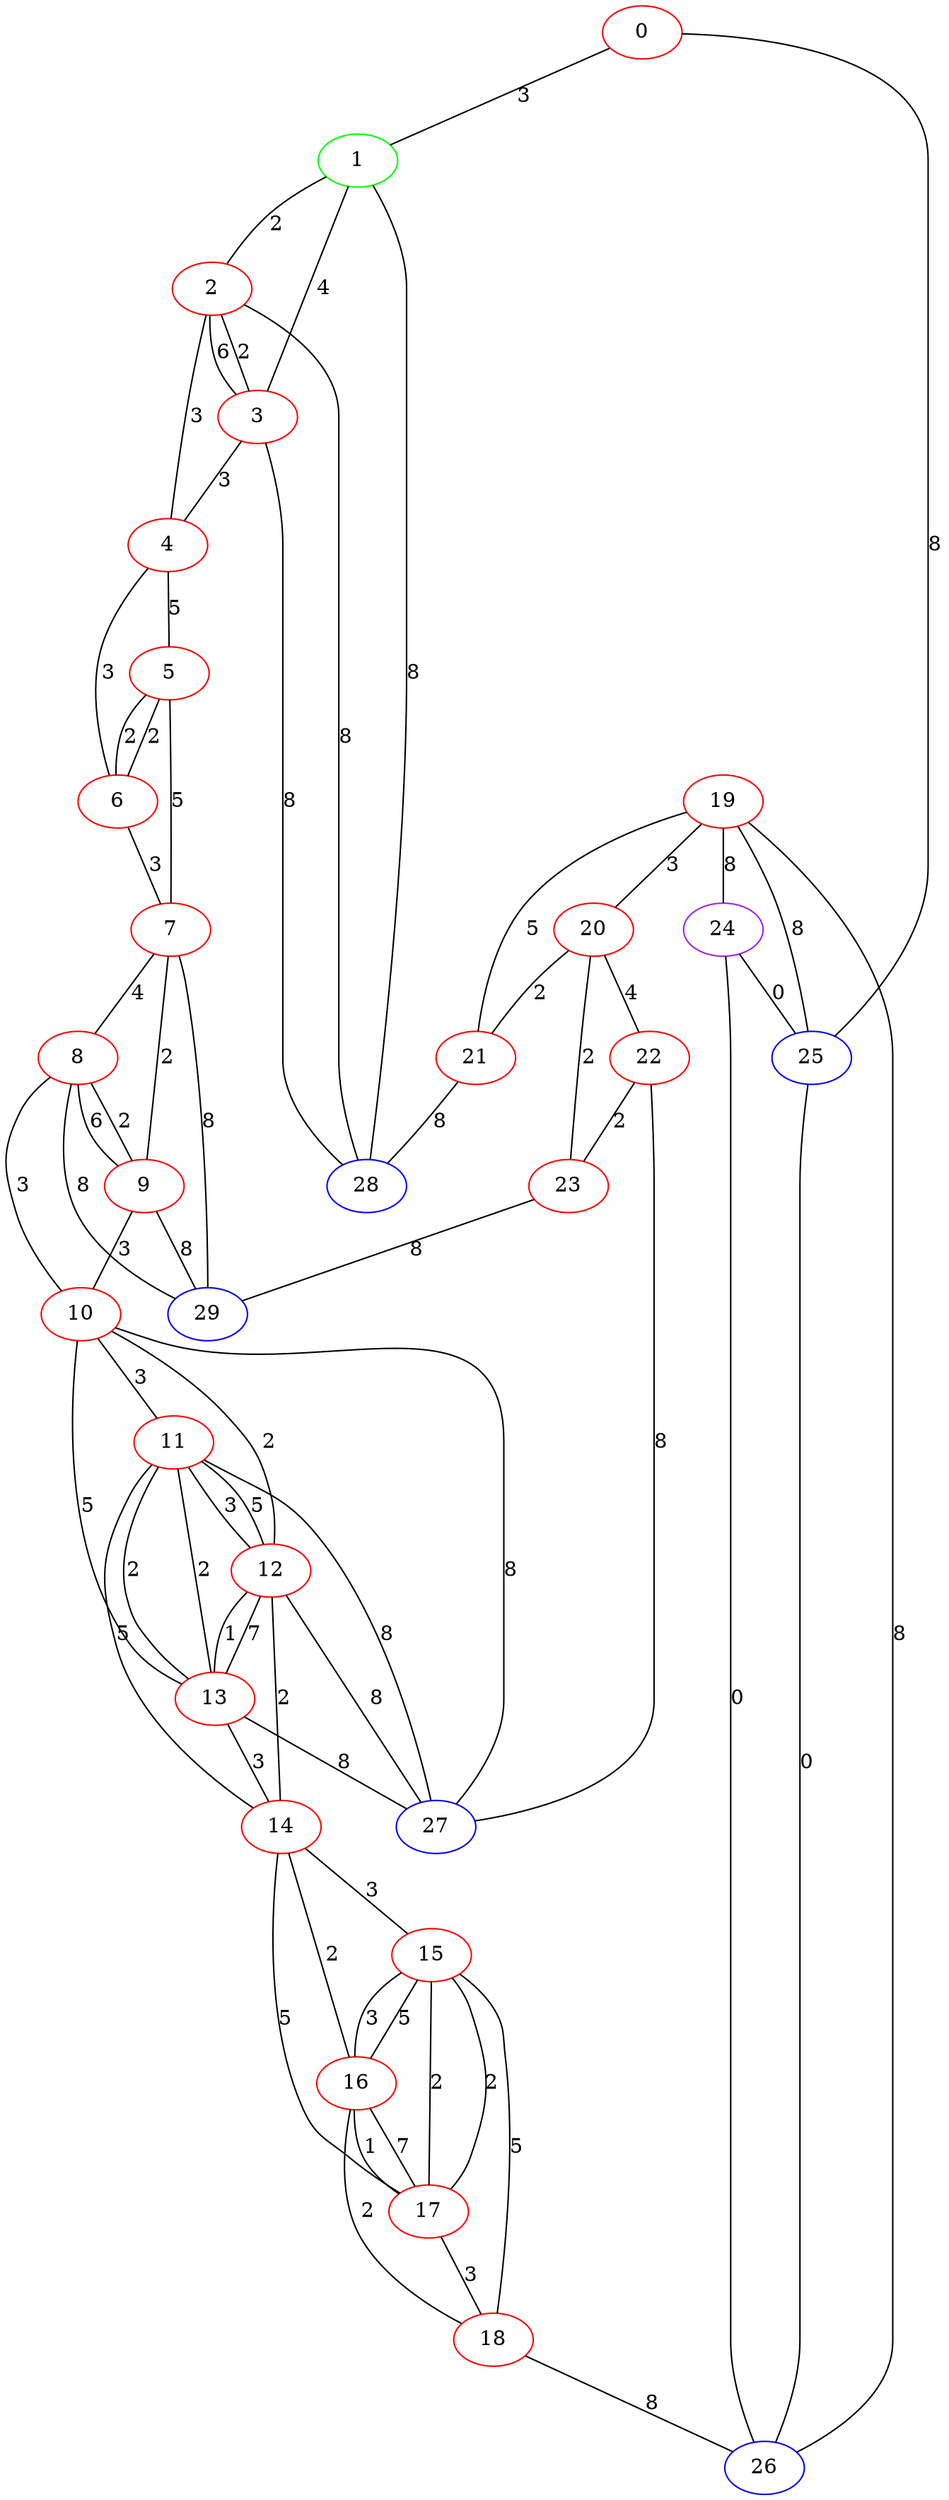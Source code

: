 graph "" {
0 [color=red, weight=1];
1 [color=green, weight=2];
2 [color=red, weight=1];
3 [color=red, weight=1];
4 [color=red, weight=1];
5 [color=red, weight=1];
6 [color=red, weight=1];
7 [color=red, weight=1];
8 [color=red, weight=1];
9 [color=red, weight=1];
10 [color=red, weight=1];
11 [color=red, weight=1];
12 [color=red, weight=1];
13 [color=red, weight=1];
14 [color=red, weight=1];
15 [color=red, weight=1];
16 [color=red, weight=1];
17 [color=red, weight=1];
18 [color=red, weight=1];
19 [color=red, weight=1];
20 [color=red, weight=1];
21 [color=red, weight=1];
22 [color=red, weight=1];
23 [color=red, weight=1];
24 [color=purple, weight=4];
25 [color=blue, weight=3];
26 [color=blue, weight=3];
27 [color=blue, weight=3];
28 [color=blue, weight=3];
29 [color=blue, weight=3];
0 -- 1  [key=0, label=3];
0 -- 25  [key=0, label=8];
1 -- 2  [key=0, label=2];
1 -- 3  [key=0, label=4];
1 -- 28  [key=0, label=8];
2 -- 3  [key=0, label=6];
2 -- 3  [key=1, label=2];
2 -- 4  [key=0, label=3];
2 -- 28  [key=0, label=8];
3 -- 4  [key=0, label=3];
3 -- 28  [key=0, label=8];
4 -- 5  [key=0, label=5];
4 -- 6  [key=0, label=3];
5 -- 6  [key=0, label=2];
5 -- 6  [key=1, label=2];
5 -- 7  [key=0, label=5];
6 -- 7  [key=0, label=3];
7 -- 8  [key=0, label=4];
7 -- 9  [key=0, label=2];
7 -- 29  [key=0, label=8];
8 -- 9  [key=0, label=2];
8 -- 9  [key=1, label=6];
8 -- 10  [key=0, label=3];
8 -- 29  [key=0, label=8];
9 -- 10  [key=0, label=3];
9 -- 29  [key=0, label=8];
10 -- 11  [key=0, label=3];
10 -- 12  [key=0, label=2];
10 -- 13  [key=0, label=5];
10 -- 27  [key=0, label=8];
11 -- 27  [key=0, label=8];
11 -- 12  [key=0, label=3];
11 -- 12  [key=1, label=5];
11 -- 13  [key=0, label=2];
11 -- 13  [key=1, label=2];
11 -- 14  [key=0, label=5];
12 -- 27  [key=0, label=8];
12 -- 13  [key=0, label=1];
12 -- 13  [key=1, label=7];
12 -- 14  [key=0, label=2];
13 -- 27  [key=0, label=8];
13 -- 14  [key=0, label=3];
14 -- 15  [key=0, label=3];
14 -- 16  [key=0, label=2];
14 -- 17  [key=0, label=5];
15 -- 16  [key=0, label=3];
15 -- 16  [key=1, label=5];
15 -- 17  [key=0, label=2];
15 -- 17  [key=1, label=2];
15 -- 18  [key=0, label=5];
16 -- 17  [key=0, label=1];
16 -- 17  [key=1, label=7];
16 -- 18  [key=0, label=2];
17 -- 18  [key=0, label=3];
18 -- 26  [key=0, label=8];
19 -- 24  [key=0, label=8];
19 -- 25  [key=0, label=8];
19 -- 26  [key=0, label=8];
19 -- 20  [key=0, label=3];
19 -- 21  [key=0, label=5];
20 -- 21  [key=0, label=2];
20 -- 22  [key=0, label=4];
20 -- 23  [key=0, label=2];
21 -- 28  [key=0, label=8];
22 -- 27  [key=0, label=8];
22 -- 23  [key=0, label=2];
23 -- 29  [key=0, label=8];
24 -- 25  [key=0, label=0];
24 -- 26  [key=0, label=0];
25 -- 26  [key=0, label=0];
}
